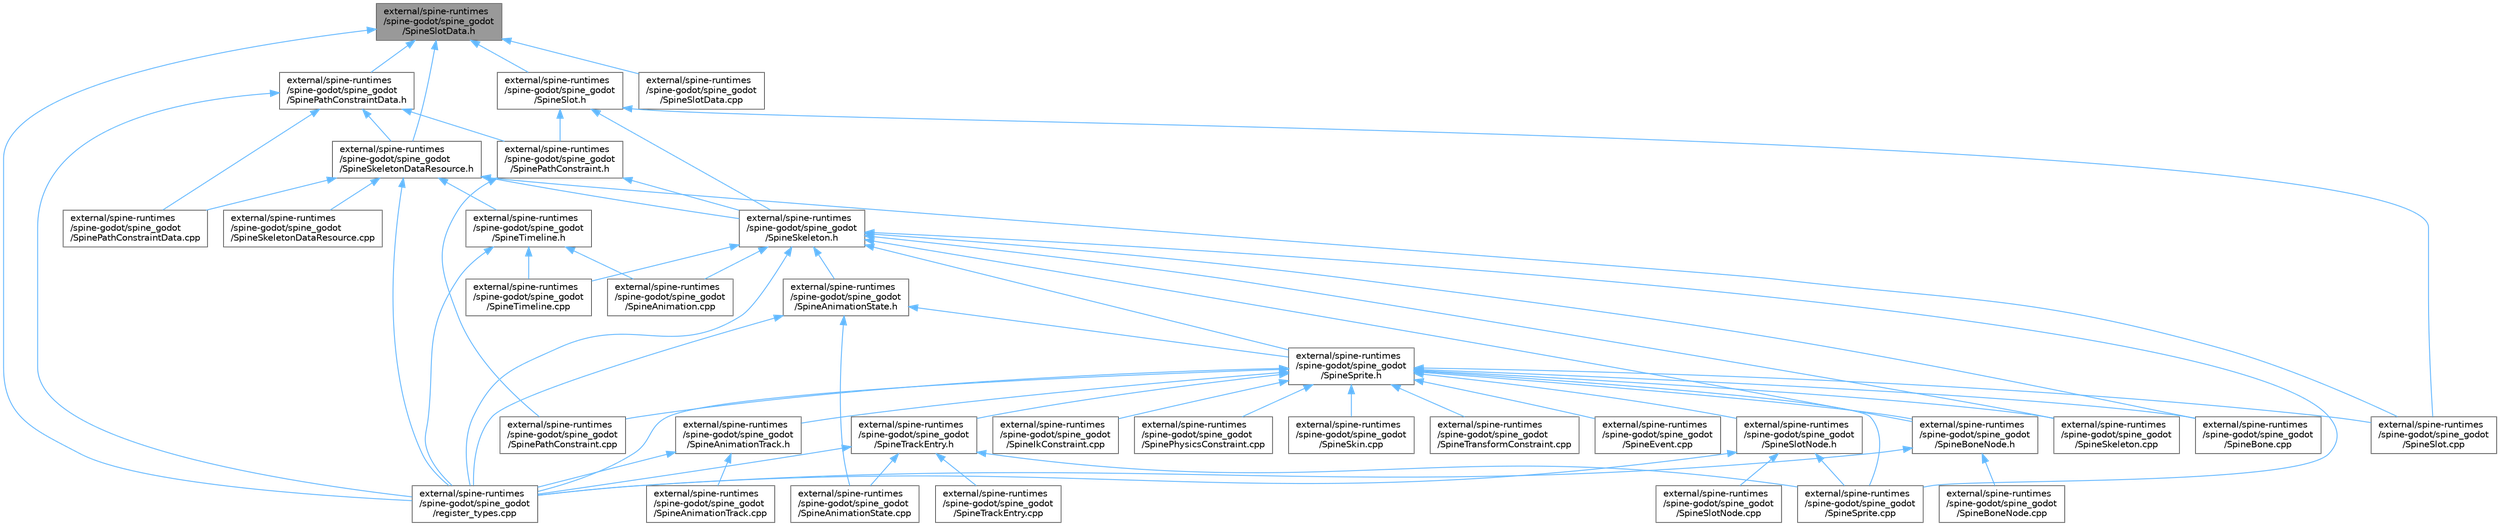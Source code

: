 digraph "external/spine-runtimes/spine-godot/spine_godot/SpineSlotData.h"
{
 // LATEX_PDF_SIZE
  bgcolor="transparent";
  edge [fontname=Helvetica,fontsize=10,labelfontname=Helvetica,labelfontsize=10];
  node [fontname=Helvetica,fontsize=10,shape=box,height=0.2,width=0.4];
  Node1 [id="Node000001",label="external/spine-runtimes\l/spine-godot/spine_godot\l/SpineSlotData.h",height=0.2,width=0.4,color="gray40", fillcolor="grey60", style="filled", fontcolor="black",tooltip=" "];
  Node1 -> Node2 [id="edge62_Node000001_Node000002",dir="back",color="steelblue1",style="solid",tooltip=" "];
  Node2 [id="Node000002",label="external/spine-runtimes\l/spine-godot/spine_godot\l/SpinePathConstraintData.h",height=0.2,width=0.4,color="grey40", fillcolor="white", style="filled",URL="$_spine_path_constraint_data_8h.html",tooltip=" "];
  Node2 -> Node3 [id="edge63_Node000002_Node000003",dir="back",color="steelblue1",style="solid",tooltip=" "];
  Node3 [id="Node000003",label="external/spine-runtimes\l/spine-godot/spine_godot\l/SpinePathConstraint.h",height=0.2,width=0.4,color="grey40", fillcolor="white", style="filled",URL="$_spine_path_constraint_8h.html",tooltip=" "];
  Node3 -> Node4 [id="edge64_Node000003_Node000004",dir="back",color="steelblue1",style="solid",tooltip=" "];
  Node4 [id="Node000004",label="external/spine-runtimes\l/spine-godot/spine_godot\l/SpinePathConstraint.cpp",height=0.2,width=0.4,color="grey40", fillcolor="white", style="filled",URL="$_spine_path_constraint_8cpp.html",tooltip=" "];
  Node3 -> Node5 [id="edge65_Node000003_Node000005",dir="back",color="steelblue1",style="solid",tooltip=" "];
  Node5 [id="Node000005",label="external/spine-runtimes\l/spine-godot/spine_godot\l/SpineSkeleton.h",height=0.2,width=0.4,color="grey40", fillcolor="white", style="filled",URL="$_spine_skeleton_8h.html",tooltip=" "];
  Node5 -> Node6 [id="edge66_Node000005_Node000006",dir="back",color="steelblue1",style="solid",tooltip=" "];
  Node6 [id="Node000006",label="external/spine-runtimes\l/spine-godot/spine_godot\l/SpineAnimation.cpp",height=0.2,width=0.4,color="grey40", fillcolor="white", style="filled",URL="$_spine_animation_8cpp.html",tooltip=" "];
  Node5 -> Node7 [id="edge67_Node000005_Node000007",dir="back",color="steelblue1",style="solid",tooltip=" "];
  Node7 [id="Node000007",label="external/spine-runtimes\l/spine-godot/spine_godot\l/SpineAnimationState.h",height=0.2,width=0.4,color="grey40", fillcolor="white", style="filled",URL="$_spine_animation_state_8h.html",tooltip=" "];
  Node7 -> Node8 [id="edge68_Node000007_Node000008",dir="back",color="steelblue1",style="solid",tooltip=" "];
  Node8 [id="Node000008",label="external/spine-runtimes\l/spine-godot/spine_godot\l/SpineAnimationState.cpp",height=0.2,width=0.4,color="grey40", fillcolor="white", style="filled",URL="$_spine_animation_state_8cpp.html",tooltip=" "];
  Node7 -> Node9 [id="edge69_Node000007_Node000009",dir="back",color="steelblue1",style="solid",tooltip=" "];
  Node9 [id="Node000009",label="external/spine-runtimes\l/spine-godot/spine_godot\l/SpineSprite.h",height=0.2,width=0.4,color="grey40", fillcolor="white", style="filled",URL="$_spine_sprite_8h.html",tooltip=" "];
  Node9 -> Node10 [id="edge70_Node000009_Node000010",dir="back",color="steelblue1",style="solid",tooltip=" "];
  Node10 [id="Node000010",label="external/spine-runtimes\l/spine-godot/spine_godot\l/SpineAnimationTrack.h",height=0.2,width=0.4,color="grey40", fillcolor="white", style="filled",URL="$_spine_animation_track_8h.html",tooltip=" "];
  Node10 -> Node11 [id="edge71_Node000010_Node000011",dir="back",color="steelblue1",style="solid",tooltip=" "];
  Node11 [id="Node000011",label="external/spine-runtimes\l/spine-godot/spine_godot\l/SpineAnimationTrack.cpp",height=0.2,width=0.4,color="grey40", fillcolor="white", style="filled",URL="$_spine_animation_track_8cpp.html",tooltip=" "];
  Node10 -> Node12 [id="edge72_Node000010_Node000012",dir="back",color="steelblue1",style="solid",tooltip=" "];
  Node12 [id="Node000012",label="external/spine-runtimes\l/spine-godot/spine_godot\l/register_types.cpp",height=0.2,width=0.4,color="grey40", fillcolor="white", style="filled",URL="$register__types_8cpp.html",tooltip=" "];
  Node9 -> Node13 [id="edge73_Node000009_Node000013",dir="back",color="steelblue1",style="solid",tooltip=" "];
  Node13 [id="Node000013",label="external/spine-runtimes\l/spine-godot/spine_godot\l/SpineBone.cpp",height=0.2,width=0.4,color="grey40", fillcolor="white", style="filled",URL="$_spine_bone_8cpp.html",tooltip=" "];
  Node9 -> Node14 [id="edge74_Node000009_Node000014",dir="back",color="steelblue1",style="solid",tooltip=" "];
  Node14 [id="Node000014",label="external/spine-runtimes\l/spine-godot/spine_godot\l/SpineBoneNode.h",height=0.2,width=0.4,color="grey40", fillcolor="white", style="filled",URL="$_spine_bone_node_8h.html",tooltip=" "];
  Node14 -> Node15 [id="edge75_Node000014_Node000015",dir="back",color="steelblue1",style="solid",tooltip=" "];
  Node15 [id="Node000015",label="external/spine-runtimes\l/spine-godot/spine_godot\l/SpineBoneNode.cpp",height=0.2,width=0.4,color="grey40", fillcolor="white", style="filled",URL="$_spine_bone_node_8cpp.html",tooltip=" "];
  Node14 -> Node12 [id="edge76_Node000014_Node000012",dir="back",color="steelblue1",style="solid",tooltip=" "];
  Node9 -> Node16 [id="edge77_Node000009_Node000016",dir="back",color="steelblue1",style="solid",tooltip=" "];
  Node16 [id="Node000016",label="external/spine-runtimes\l/spine-godot/spine_godot\l/SpineEvent.cpp",height=0.2,width=0.4,color="grey40", fillcolor="white", style="filled",URL="$_spine_event_8cpp.html",tooltip=" "];
  Node9 -> Node17 [id="edge78_Node000009_Node000017",dir="back",color="steelblue1",style="solid",tooltip=" "];
  Node17 [id="Node000017",label="external/spine-runtimes\l/spine-godot/spine_godot\l/SpineIkConstraint.cpp",height=0.2,width=0.4,color="grey40", fillcolor="white", style="filled",URL="$_spine_ik_constraint_8cpp.html",tooltip=" "];
  Node9 -> Node4 [id="edge79_Node000009_Node000004",dir="back",color="steelblue1",style="solid",tooltip=" "];
  Node9 -> Node18 [id="edge80_Node000009_Node000018",dir="back",color="steelblue1",style="solid",tooltip=" "];
  Node18 [id="Node000018",label="external/spine-runtimes\l/spine-godot/spine_godot\l/SpinePhysicsConstraint.cpp",height=0.2,width=0.4,color="grey40", fillcolor="white", style="filled",URL="$_spine_physics_constraint_8cpp.html",tooltip=" "];
  Node9 -> Node19 [id="edge81_Node000009_Node000019",dir="back",color="steelblue1",style="solid",tooltip=" "];
  Node19 [id="Node000019",label="external/spine-runtimes\l/spine-godot/spine_godot\l/SpineSkeleton.cpp",height=0.2,width=0.4,color="grey40", fillcolor="white", style="filled",URL="$_spine_skeleton_8cpp.html",tooltip=" "];
  Node9 -> Node20 [id="edge82_Node000009_Node000020",dir="back",color="steelblue1",style="solid",tooltip=" "];
  Node20 [id="Node000020",label="external/spine-runtimes\l/spine-godot/spine_godot\l/SpineSkin.cpp",height=0.2,width=0.4,color="grey40", fillcolor="white", style="filled",URL="$_spine_skin_8cpp.html",tooltip=" "];
  Node9 -> Node21 [id="edge83_Node000009_Node000021",dir="back",color="steelblue1",style="solid",tooltip=" "];
  Node21 [id="Node000021",label="external/spine-runtimes\l/spine-godot/spine_godot\l/SpineSlot.cpp",height=0.2,width=0.4,color="grey40", fillcolor="white", style="filled",URL="$_spine_slot_8cpp.html",tooltip=" "];
  Node9 -> Node22 [id="edge84_Node000009_Node000022",dir="back",color="steelblue1",style="solid",tooltip=" "];
  Node22 [id="Node000022",label="external/spine-runtimes\l/spine-godot/spine_godot\l/SpineSlotNode.h",height=0.2,width=0.4,color="grey40", fillcolor="white", style="filled",URL="$_spine_slot_node_8h.html",tooltip=" "];
  Node22 -> Node23 [id="edge85_Node000022_Node000023",dir="back",color="steelblue1",style="solid",tooltip=" "];
  Node23 [id="Node000023",label="external/spine-runtimes\l/spine-godot/spine_godot\l/SpineSlotNode.cpp",height=0.2,width=0.4,color="grey40", fillcolor="white", style="filled",URL="$_spine_slot_node_8cpp.html",tooltip=" "];
  Node22 -> Node24 [id="edge86_Node000022_Node000024",dir="back",color="steelblue1",style="solid",tooltip=" "];
  Node24 [id="Node000024",label="external/spine-runtimes\l/spine-godot/spine_godot\l/SpineSprite.cpp",height=0.2,width=0.4,color="grey40", fillcolor="white", style="filled",URL="$_spine_sprite_8cpp.html",tooltip=" "];
  Node22 -> Node12 [id="edge87_Node000022_Node000012",dir="back",color="steelblue1",style="solid",tooltip=" "];
  Node9 -> Node24 [id="edge88_Node000009_Node000024",dir="back",color="steelblue1",style="solid",tooltip=" "];
  Node9 -> Node25 [id="edge89_Node000009_Node000025",dir="back",color="steelblue1",style="solid",tooltip=" "];
  Node25 [id="Node000025",label="external/spine-runtimes\l/spine-godot/spine_godot\l/SpineTrackEntry.h",height=0.2,width=0.4,color="grey40", fillcolor="white", style="filled",URL="$_spine_track_entry_8h.html",tooltip=" "];
  Node25 -> Node8 [id="edge90_Node000025_Node000008",dir="back",color="steelblue1",style="solid",tooltip=" "];
  Node25 -> Node24 [id="edge91_Node000025_Node000024",dir="back",color="steelblue1",style="solid",tooltip=" "];
  Node25 -> Node26 [id="edge92_Node000025_Node000026",dir="back",color="steelblue1",style="solid",tooltip=" "];
  Node26 [id="Node000026",label="external/spine-runtimes\l/spine-godot/spine_godot\l/SpineTrackEntry.cpp",height=0.2,width=0.4,color="grey40", fillcolor="white", style="filled",URL="$_spine_track_entry_8cpp.html",tooltip=" "];
  Node25 -> Node12 [id="edge93_Node000025_Node000012",dir="back",color="steelblue1",style="solid",tooltip=" "];
  Node9 -> Node27 [id="edge94_Node000009_Node000027",dir="back",color="steelblue1",style="solid",tooltip=" "];
  Node27 [id="Node000027",label="external/spine-runtimes\l/spine-godot/spine_godot\l/SpineTransformConstraint.cpp",height=0.2,width=0.4,color="grey40", fillcolor="white", style="filled",URL="$_spine_transform_constraint_8cpp.html",tooltip=" "];
  Node9 -> Node12 [id="edge95_Node000009_Node000012",dir="back",color="steelblue1",style="solid",tooltip=" "];
  Node7 -> Node12 [id="edge96_Node000007_Node000012",dir="back",color="steelblue1",style="solid",tooltip=" "];
  Node5 -> Node13 [id="edge97_Node000005_Node000013",dir="back",color="steelblue1",style="solid",tooltip=" "];
  Node5 -> Node14 [id="edge98_Node000005_Node000014",dir="back",color="steelblue1",style="solid",tooltip=" "];
  Node5 -> Node19 [id="edge99_Node000005_Node000019",dir="back",color="steelblue1",style="solid",tooltip=" "];
  Node5 -> Node24 [id="edge100_Node000005_Node000024",dir="back",color="steelblue1",style="solid",tooltip=" "];
  Node5 -> Node9 [id="edge101_Node000005_Node000009",dir="back",color="steelblue1",style="solid",tooltip=" "];
  Node5 -> Node28 [id="edge102_Node000005_Node000028",dir="back",color="steelblue1",style="solid",tooltip=" "];
  Node28 [id="Node000028",label="external/spine-runtimes\l/spine-godot/spine_godot\l/SpineTimeline.cpp",height=0.2,width=0.4,color="grey40", fillcolor="white", style="filled",URL="$_spine_timeline_8cpp.html",tooltip=" "];
  Node5 -> Node12 [id="edge103_Node000005_Node000012",dir="back",color="steelblue1",style="solid",tooltip=" "];
  Node2 -> Node29 [id="edge104_Node000002_Node000029",dir="back",color="steelblue1",style="solid",tooltip=" "];
  Node29 [id="Node000029",label="external/spine-runtimes\l/spine-godot/spine_godot\l/SpinePathConstraintData.cpp",height=0.2,width=0.4,color="grey40", fillcolor="white", style="filled",URL="$_spine_path_constraint_data_8cpp.html",tooltip=" "];
  Node2 -> Node30 [id="edge105_Node000002_Node000030",dir="back",color="steelblue1",style="solid",tooltip=" "];
  Node30 [id="Node000030",label="external/spine-runtimes\l/spine-godot/spine_godot\l/SpineSkeletonDataResource.h",height=0.2,width=0.4,color="grey40", fillcolor="white", style="filled",URL="$_spine_skeleton_data_resource_8h.html",tooltip=" "];
  Node30 -> Node29 [id="edge106_Node000030_Node000029",dir="back",color="steelblue1",style="solid",tooltip=" "];
  Node30 -> Node5 [id="edge107_Node000030_Node000005",dir="back",color="steelblue1",style="solid",tooltip=" "];
  Node30 -> Node31 [id="edge108_Node000030_Node000031",dir="back",color="steelblue1",style="solid",tooltip=" "];
  Node31 [id="Node000031",label="external/spine-runtimes\l/spine-godot/spine_godot\l/SpineSkeletonDataResource.cpp",height=0.2,width=0.4,color="grey40", fillcolor="white", style="filled",URL="$_spine_skeleton_data_resource_8cpp.html",tooltip=" "];
  Node30 -> Node21 [id="edge109_Node000030_Node000021",dir="back",color="steelblue1",style="solid",tooltip=" "];
  Node30 -> Node32 [id="edge110_Node000030_Node000032",dir="back",color="steelblue1",style="solid",tooltip=" "];
  Node32 [id="Node000032",label="external/spine-runtimes\l/spine-godot/spine_godot\l/SpineTimeline.h",height=0.2,width=0.4,color="grey40", fillcolor="white", style="filled",URL="$_spine_timeline_8h.html",tooltip=" "];
  Node32 -> Node6 [id="edge111_Node000032_Node000006",dir="back",color="steelblue1",style="solid",tooltip=" "];
  Node32 -> Node28 [id="edge112_Node000032_Node000028",dir="back",color="steelblue1",style="solid",tooltip=" "];
  Node32 -> Node12 [id="edge113_Node000032_Node000012",dir="back",color="steelblue1",style="solid",tooltip=" "];
  Node30 -> Node12 [id="edge114_Node000030_Node000012",dir="back",color="steelblue1",style="solid",tooltip=" "];
  Node2 -> Node12 [id="edge115_Node000002_Node000012",dir="back",color="steelblue1",style="solid",tooltip=" "];
  Node1 -> Node30 [id="edge116_Node000001_Node000030",dir="back",color="steelblue1",style="solid",tooltip=" "];
  Node1 -> Node33 [id="edge117_Node000001_Node000033",dir="back",color="steelblue1",style="solid",tooltip=" "];
  Node33 [id="Node000033",label="external/spine-runtimes\l/spine-godot/spine_godot\l/SpineSlot.h",height=0.2,width=0.4,color="grey40", fillcolor="white", style="filled",URL="$_spine_slot_8h.html",tooltip=" "];
  Node33 -> Node3 [id="edge118_Node000033_Node000003",dir="back",color="steelblue1",style="solid",tooltip=" "];
  Node33 -> Node5 [id="edge119_Node000033_Node000005",dir="back",color="steelblue1",style="solid",tooltip=" "];
  Node33 -> Node21 [id="edge120_Node000033_Node000021",dir="back",color="steelblue1",style="solid",tooltip=" "];
  Node1 -> Node34 [id="edge121_Node000001_Node000034",dir="back",color="steelblue1",style="solid",tooltip=" "];
  Node34 [id="Node000034",label="external/spine-runtimes\l/spine-godot/spine_godot\l/SpineSlotData.cpp",height=0.2,width=0.4,color="grey40", fillcolor="white", style="filled",URL="$_spine_slot_data_8cpp.html",tooltip=" "];
  Node1 -> Node12 [id="edge122_Node000001_Node000012",dir="back",color="steelblue1",style="solid",tooltip=" "];
}
